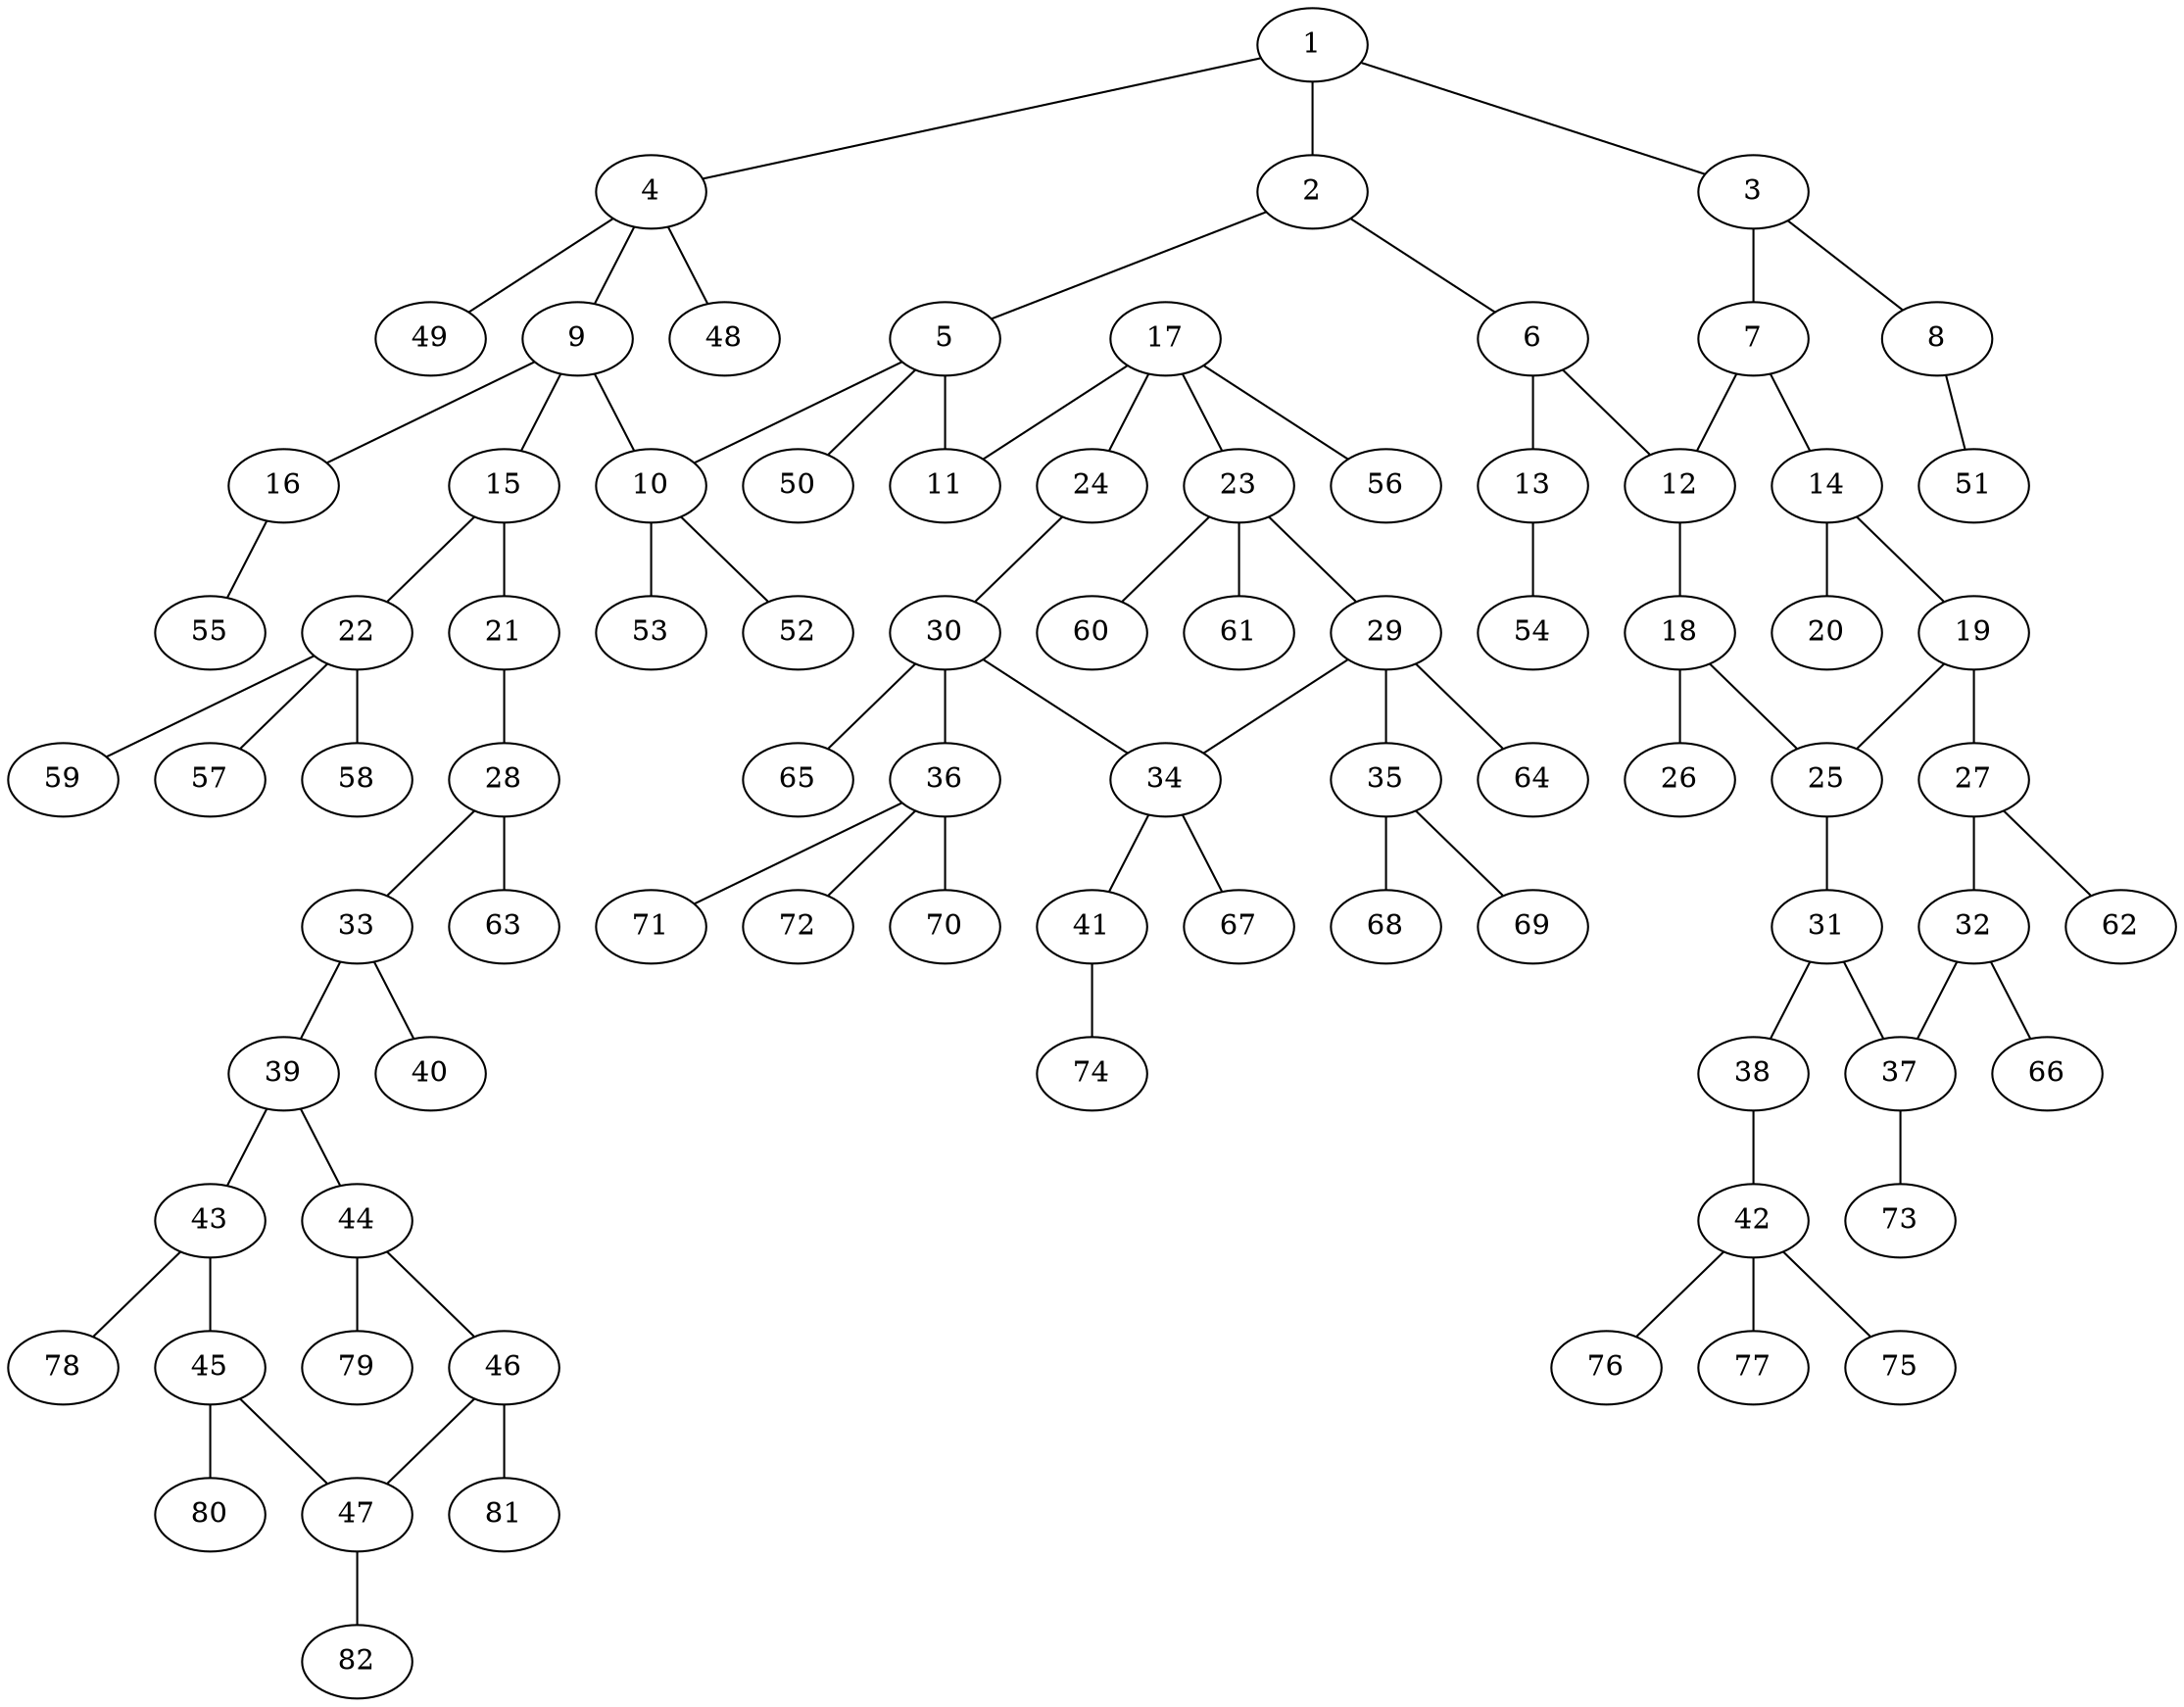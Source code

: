 graph molecule_3573 {
	1	 [chem=C];
	2	 [chem=C];
	1 -- 2	 [valence=1];
	3	 [chem=C];
	1 -- 3	 [valence=2];
	4	 [chem=C];
	1 -- 4	 [valence=1];
	5	 [chem=C];
	2 -- 5	 [valence=1];
	6	 [chem=C];
	2 -- 6	 [valence=2];
	7	 [chem=C];
	3 -- 7	 [valence=1];
	8	 [chem=O];
	3 -- 8	 [valence=1];
	9	 [chem=C];
	4 -- 9	 [valence=1];
	48	 [chem=H];
	4 -- 48	 [valence=1];
	49	 [chem=H];
	4 -- 49	 [valence=1];
	10	 [chem=C];
	5 -- 10	 [valence=1];
	11	 [chem=O];
	5 -- 11	 [valence=1];
	50	 [chem=H];
	5 -- 50	 [valence=1];
	12	 [chem=C];
	6 -- 12	 [valence=1];
	13	 [chem=O];
	6 -- 13	 [valence=1];
	7 -- 12	 [valence=2];
	14	 [chem=C];
	7 -- 14	 [valence=1];
	51	 [chem=H];
	8 -- 51	 [valence=1];
	9 -- 10	 [valence=1];
	15	 [chem=C];
	9 -- 15	 [valence=1];
	16	 [chem=O];
	9 -- 16	 [valence=1];
	52	 [chem=H];
	10 -- 52	 [valence=1];
	53	 [chem=H];
	10 -- 53	 [valence=1];
	18	 [chem=C];
	12 -- 18	 [valence=1];
	54	 [chem=H];
	13 -- 54	 [valence=1];
	19	 [chem=C];
	14 -- 19	 [valence=1];
	20	 [chem=O];
	14 -- 20	 [valence=2];
	21	 [chem=N];
	15 -- 21	 [valence=2];
	22	 [chem=C];
	15 -- 22	 [valence=1];
	55	 [chem=H];
	16 -- 55	 [valence=1];
	17	 [chem=C];
	17 -- 11	 [valence=1];
	23	 [chem=C];
	17 -- 23	 [valence=1];
	24	 [chem=O];
	17 -- 24	 [valence=1];
	56	 [chem=H];
	17 -- 56	 [valence=1];
	25	 [chem=C];
	18 -- 25	 [valence=1];
	26	 [chem=O];
	18 -- 26	 [valence=2];
	19 -- 25	 [valence=2];
	27	 [chem=C];
	19 -- 27	 [valence=1];
	28	 [chem=N];
	21 -- 28	 [valence=1];
	57	 [chem=H];
	22 -- 57	 [valence=1];
	58	 [chem=H];
	22 -- 58	 [valence=1];
	59	 [chem=H];
	22 -- 59	 [valence=1];
	29	 [chem=C];
	23 -- 29	 [valence=1];
	60	 [chem=H];
	23 -- 60	 [valence=1];
	61	 [chem=H];
	23 -- 61	 [valence=1];
	30	 [chem=C];
	24 -- 30	 [valence=1];
	31	 [chem=C];
	25 -- 31	 [valence=1];
	32	 [chem=C];
	27 -- 32	 [valence=2];
	62	 [chem=H];
	27 -- 62	 [valence=1];
	33	 [chem=C];
	28 -- 33	 [valence=1];
	63	 [chem=H];
	28 -- 63	 [valence=1];
	34	 [chem=C];
	29 -- 34	 [valence=1];
	35	 [chem=N];
	29 -- 35	 [valence=1];
	64	 [chem=H];
	29 -- 64	 [valence=1];
	30 -- 34	 [valence=1];
	36	 [chem=C];
	30 -- 36	 [valence=1];
	65	 [chem=H];
	30 -- 65	 [valence=1];
	37	 [chem=C];
	31 -- 37	 [valence=2];
	38	 [chem=O];
	31 -- 38	 [valence=1];
	32 -- 37	 [valence=1];
	66	 [chem=H];
	32 -- 66	 [valence=1];
	39	 [chem=C];
	33 -- 39	 [valence=1];
	40	 [chem=O];
	33 -- 40	 [valence=2];
	41	 [chem=O];
	34 -- 41	 [valence=1];
	67	 [chem=H];
	34 -- 67	 [valence=1];
	68	 [chem=H];
	35 -- 68	 [valence=1];
	69	 [chem=H];
	35 -- 69	 [valence=1];
	70	 [chem=H];
	36 -- 70	 [valence=1];
	71	 [chem=H];
	36 -- 71	 [valence=1];
	72	 [chem=H];
	36 -- 72	 [valence=1];
	73	 [chem=H];
	37 -- 73	 [valence=1];
	42	 [chem=C];
	38 -- 42	 [valence=1];
	43	 [chem=C];
	39 -- 43	 [valence=2];
	44	 [chem=C];
	39 -- 44	 [valence=1];
	74	 [chem=H];
	41 -- 74	 [valence=1];
	75	 [chem=H];
	42 -- 75	 [valence=1];
	76	 [chem=H];
	42 -- 76	 [valence=1];
	77	 [chem=H];
	42 -- 77	 [valence=1];
	45	 [chem=C];
	43 -- 45	 [valence=1];
	78	 [chem=H];
	43 -- 78	 [valence=1];
	46	 [chem=C];
	44 -- 46	 [valence=2];
	79	 [chem=H];
	44 -- 79	 [valence=1];
	47	 [chem=C];
	45 -- 47	 [valence=2];
	80	 [chem=H];
	45 -- 80	 [valence=1];
	46 -- 47	 [valence=1];
	81	 [chem=H];
	46 -- 81	 [valence=1];
	82	 [chem=H];
	47 -- 82	 [valence=1];
}
